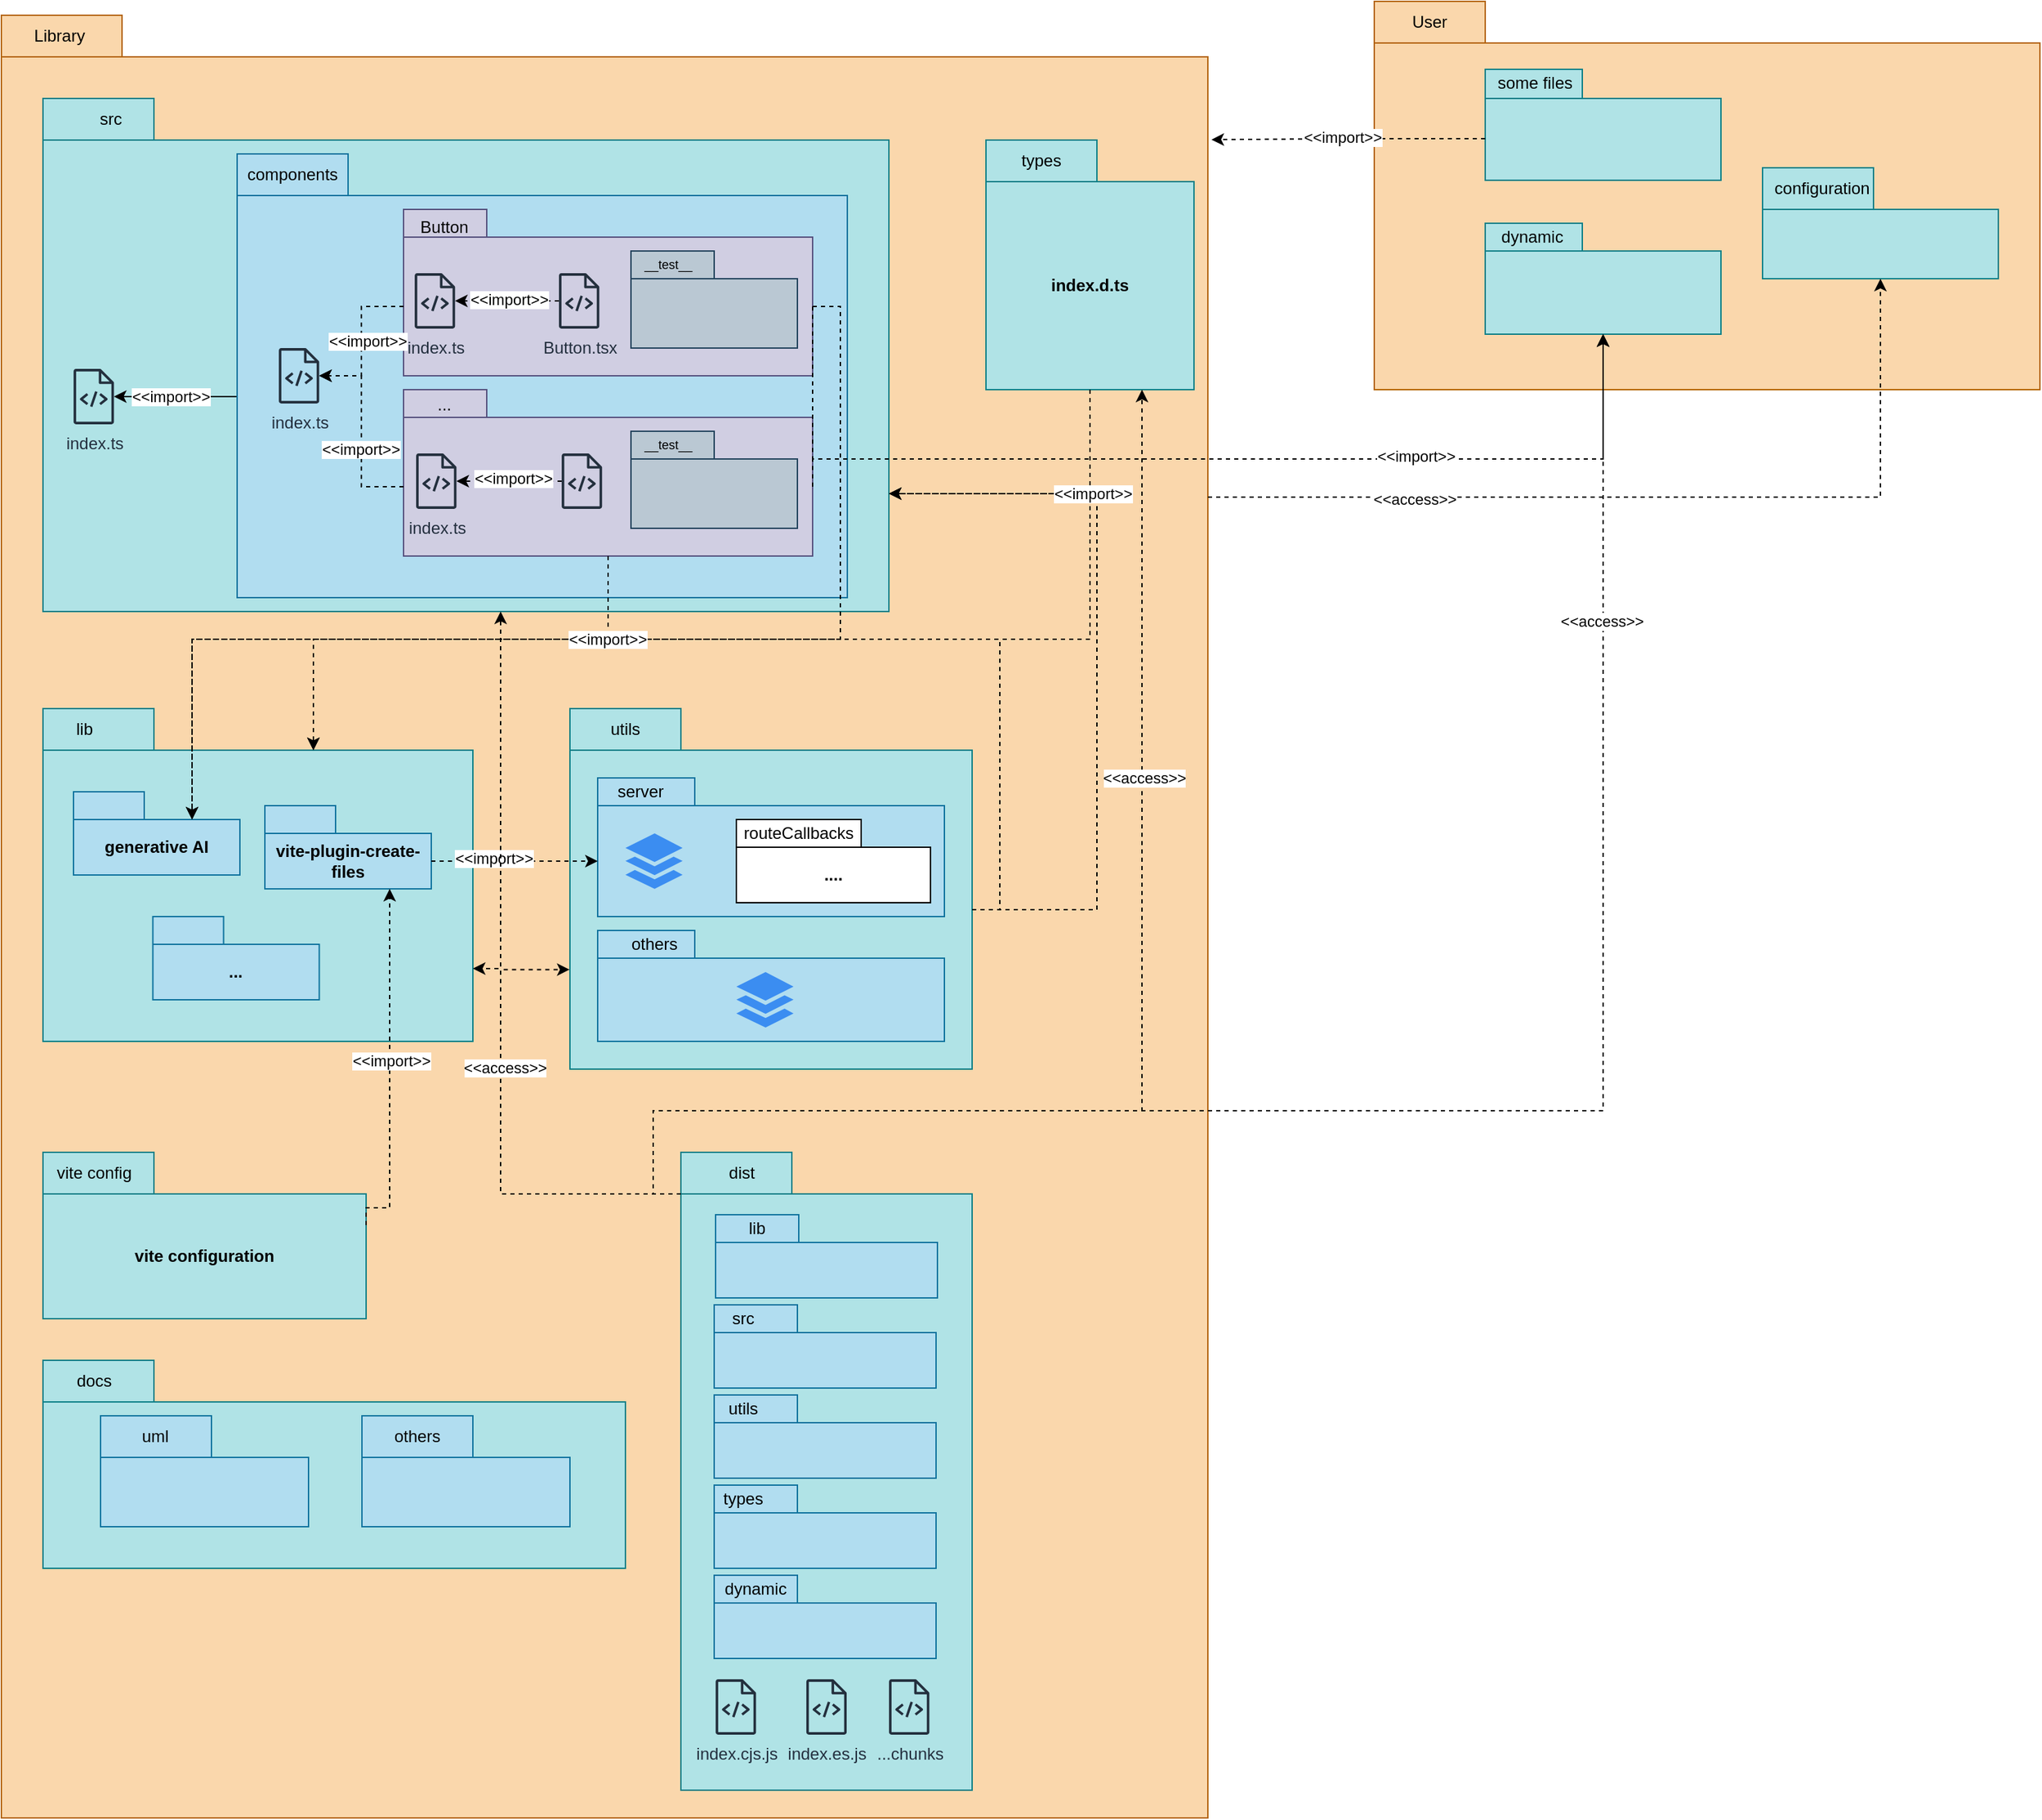 <mxfile version="24.7.14">
  <diagram name="Page-1" id="RovQbOXM-3uTcX77ALUE">
    <mxGraphModel dx="765" dy="416" grid="1" gridSize="10" guides="1" tooltips="1" connect="1" arrows="1" fold="1" page="1" pageScale="1" pageWidth="1169" pageHeight="827" math="0" shadow="0">
      <root>
        <mxCell id="0" />
        <mxCell id="1" parent="0" />
        <mxCell id="3HRxXxdEko_PYu17ax30-112" value="" style="shape=folder;fontStyle=1;tabWidth=80;tabHeight=30;tabPosition=left;html=1;boundedLbl=1;whiteSpace=wrap;fillColor=#fad7ac;strokeColor=#b46504;" vertex="1" parent="1">
          <mxGeometry x="80" y="70" width="870" height="1300" as="geometry" />
        </mxCell>
        <mxCell id="3HRxXxdEko_PYu17ax30-113" value="" style="shape=folder;fontStyle=1;tabWidth=80;tabHeight=30;tabPosition=left;html=1;boundedLbl=1;whiteSpace=wrap;fillColor=#b0e3e6;strokeColor=#0e8088;" vertex="1" parent="1">
          <mxGeometry x="110" y="130" width="610" height="370" as="geometry" />
        </mxCell>
        <mxCell id="3HRxXxdEko_PYu17ax30-121" value="index.ts&lt;div&gt;&lt;br&gt;&lt;/div&gt;" style="sketch=0;outlineConnect=0;fontColor=#232F3E;gradientColor=none;fillColor=#232F3D;strokeColor=none;dashed=1;verticalLabelPosition=bottom;verticalAlign=top;align=center;html=1;fontSize=12;fontStyle=0;aspect=fixed;pointerEvents=1;shape=mxgraph.aws4.source_code;" vertex="1" parent="1">
          <mxGeometry x="132" y="325" width="29.23" height="40" as="geometry" />
        </mxCell>
        <mxCell id="3HRxXxdEko_PYu17ax30-147" style="edgeStyle=orthogonalEdgeStyle;rounded=0;orthogonalLoop=1;jettySize=auto;html=1;exitX=0;exitY=0;exitDx=0;exitDy=175;exitPerimeter=0;" edge="1" parent="1" source="3HRxXxdEko_PYu17ax30-122" target="3HRxXxdEko_PYu17ax30-121">
          <mxGeometry relative="1" as="geometry" />
        </mxCell>
        <mxCell id="3HRxXxdEko_PYu17ax30-148" value="&amp;lt;&amp;lt;import&amp;gt;&amp;gt;" style="edgeLabel;html=1;align=center;verticalAlign=middle;resizable=0;points=[];" vertex="1" connectable="0" parent="3HRxXxdEko_PYu17ax30-147">
          <mxGeometry x="0.081" relative="1" as="geometry">
            <mxPoint as="offset" />
          </mxGeometry>
        </mxCell>
        <mxCell id="3HRxXxdEko_PYu17ax30-122" value="" style="shape=folder;fontStyle=1;tabWidth=80;tabHeight=30;tabPosition=left;html=1;boundedLbl=1;whiteSpace=wrap;fillColor=#b1ddf0;strokeColor=#10739e;" vertex="1" parent="1">
          <mxGeometry x="250" y="170" width="440" height="320" as="geometry" />
        </mxCell>
        <mxCell id="3HRxXxdEko_PYu17ax30-130" value="index.ts" style="sketch=0;outlineConnect=0;fontColor=#232F3E;gradientColor=none;fillColor=#232F3D;strokeColor=none;dashed=0;verticalLabelPosition=bottom;verticalAlign=top;align=center;html=1;fontSize=12;fontStyle=0;aspect=fixed;pointerEvents=1;shape=mxgraph.aws4.source_code;" vertex="1" parent="1">
          <mxGeometry x="280" y="310" width="29.23" height="40" as="geometry" />
        </mxCell>
        <mxCell id="3HRxXxdEko_PYu17ax30-131" value="" style="group" vertex="1" connectable="0" parent="1">
          <mxGeometry x="370" y="210" width="295" height="120" as="geometry" />
        </mxCell>
        <mxCell id="3HRxXxdEko_PYu17ax30-123" value="" style="shape=folder;fontStyle=1;tabWidth=60;tabHeight=20;tabPosition=left;html=1;boundedLbl=1;whiteSpace=wrap;fillColor=#d0cee2;strokeColor=#56517e;" vertex="1" parent="3HRxXxdEko_PYu17ax30-131">
          <mxGeometry width="295" height="120" as="geometry" />
        </mxCell>
        <mxCell id="3HRxXxdEko_PYu17ax30-124" value="" style="shape=folder;fontStyle=1;tabWidth=60;tabHeight=20;tabPosition=left;html=1;boundedLbl=1;whiteSpace=wrap;fillColor=#bac8d3;strokeColor=#23445d;" vertex="1" parent="3HRxXxdEko_PYu17ax30-131">
          <mxGeometry x="164" y="30" width="120" height="70" as="geometry" />
        </mxCell>
        <mxCell id="3HRxXxdEko_PYu17ax30-126" value="&lt;font style=&quot;font-size: 9px;&quot;&gt;__test__&lt;/font&gt;" style="text;html=1;align=center;verticalAlign=middle;whiteSpace=wrap;rounded=0;" vertex="1" parent="3HRxXxdEko_PYu17ax30-131">
          <mxGeometry x="161" y="31" width="60" height="15" as="geometry" />
        </mxCell>
        <mxCell id="3HRxXxdEko_PYu17ax30-150" value="" style="edgeStyle=orthogonalEdgeStyle;rounded=0;orthogonalLoop=1;jettySize=auto;html=1;dashed=1;" edge="1" parent="3HRxXxdEko_PYu17ax30-131" source="3HRxXxdEko_PYu17ax30-128" target="3HRxXxdEko_PYu17ax30-129">
          <mxGeometry relative="1" as="geometry" />
        </mxCell>
        <mxCell id="3HRxXxdEko_PYu17ax30-156" value="&amp;lt;&amp;lt;import&amp;gt;&amp;gt;" style="edgeLabel;html=1;align=center;verticalAlign=middle;resizable=0;points=[];" vertex="1" connectable="0" parent="3HRxXxdEko_PYu17ax30-150">
          <mxGeometry x="-0.037" y="-1" relative="1" as="geometry">
            <mxPoint as="offset" />
          </mxGeometry>
        </mxCell>
        <mxCell id="3HRxXxdEko_PYu17ax30-128" value="Button.tsx" style="sketch=0;outlineConnect=0;fontColor=#232F3E;gradientColor=none;fillColor=#232F3D;strokeColor=none;dashed=0;verticalLabelPosition=bottom;verticalAlign=top;align=center;html=1;fontSize=12;fontStyle=0;aspect=fixed;pointerEvents=1;shape=mxgraph.aws4.source_code;" vertex="1" parent="3HRxXxdEko_PYu17ax30-131">
          <mxGeometry x="112" y="46" width="29.23" height="40" as="geometry" />
        </mxCell>
        <mxCell id="3HRxXxdEko_PYu17ax30-129" value="index.ts" style="sketch=0;outlineConnect=0;fontColor=#232F3E;gradientColor=none;fillColor=#232F3D;strokeColor=none;dashed=0;verticalLabelPosition=bottom;verticalAlign=top;align=center;html=1;fontSize=12;fontStyle=0;aspect=fixed;pointerEvents=1;shape=mxgraph.aws4.source_code;" vertex="1" parent="3HRxXxdEko_PYu17ax30-131">
          <mxGeometry x="8" y="46" width="29.23" height="40" as="geometry" />
        </mxCell>
        <mxCell id="3HRxXxdEko_PYu17ax30-139" value="Button" style="text;html=1;align=center;verticalAlign=middle;whiteSpace=wrap;rounded=0;" vertex="1" parent="3HRxXxdEko_PYu17ax30-131">
          <mxGeometry width="59.23" height="26" as="geometry" />
        </mxCell>
        <mxCell id="3HRxXxdEko_PYu17ax30-132" value="" style="group" vertex="1" connectable="0" parent="1">
          <mxGeometry x="370" y="340" width="295" height="120" as="geometry" />
        </mxCell>
        <mxCell id="3HRxXxdEko_PYu17ax30-133" value="" style="shape=folder;fontStyle=1;tabWidth=60;tabHeight=20;tabPosition=left;html=1;boundedLbl=1;whiteSpace=wrap;fillColor=#d0cee2;strokeColor=#56517e;" vertex="1" parent="3HRxXxdEko_PYu17ax30-132">
          <mxGeometry width="295" height="120" as="geometry" />
        </mxCell>
        <mxCell id="3HRxXxdEko_PYu17ax30-134" value="" style="shape=folder;fontStyle=1;tabWidth=60;tabHeight=20;tabPosition=left;html=1;boundedLbl=1;whiteSpace=wrap;fillColor=#bac8d3;strokeColor=#23445d;" vertex="1" parent="3HRxXxdEko_PYu17ax30-132">
          <mxGeometry x="164" y="30" width="120" height="70" as="geometry" />
        </mxCell>
        <mxCell id="3HRxXxdEko_PYu17ax30-135" value="&lt;font style=&quot;font-size: 9px;&quot;&gt;__test__&lt;/font&gt;" style="text;html=1;align=center;verticalAlign=middle;whiteSpace=wrap;rounded=0;" vertex="1" parent="3HRxXxdEko_PYu17ax30-132">
          <mxGeometry x="161" y="31" width="60" height="15" as="geometry" />
        </mxCell>
        <mxCell id="3HRxXxdEko_PYu17ax30-149" value="" style="edgeStyle=orthogonalEdgeStyle;rounded=0;orthogonalLoop=1;jettySize=auto;html=1;dashed=1;" edge="1" parent="3HRxXxdEko_PYu17ax30-132" source="3HRxXxdEko_PYu17ax30-136" target="3HRxXxdEko_PYu17ax30-137">
          <mxGeometry relative="1" as="geometry" />
        </mxCell>
        <mxCell id="3HRxXxdEko_PYu17ax30-155" value="&amp;lt;&amp;lt;import&amp;gt;&amp;gt;" style="edgeLabel;html=1;align=center;verticalAlign=middle;resizable=0;points=[];" vertex="1" connectable="0" parent="3HRxXxdEko_PYu17ax30-149">
          <mxGeometry x="-0.076" y="-2" relative="1" as="geometry">
            <mxPoint as="offset" />
          </mxGeometry>
        </mxCell>
        <mxCell id="3HRxXxdEko_PYu17ax30-136" value="" style="sketch=0;outlineConnect=0;fontColor=#232F3E;gradientColor=none;fillColor=#232F3D;strokeColor=none;dashed=0;verticalLabelPosition=bottom;verticalAlign=top;align=center;html=1;fontSize=12;fontStyle=0;aspect=fixed;pointerEvents=1;shape=mxgraph.aws4.source_code;" vertex="1" parent="3HRxXxdEko_PYu17ax30-132">
          <mxGeometry x="114" y="46" width="29.23" height="40" as="geometry" />
        </mxCell>
        <mxCell id="3HRxXxdEko_PYu17ax30-137" value="index.ts" style="sketch=0;outlineConnect=0;fontColor=#232F3E;gradientColor=none;fillColor=#232F3D;strokeColor=none;dashed=1;verticalLabelPosition=bottom;verticalAlign=top;align=center;html=1;fontSize=12;fontStyle=0;aspect=fixed;pointerEvents=1;shape=mxgraph.aws4.source_code;" vertex="1" parent="3HRxXxdEko_PYu17ax30-132">
          <mxGeometry x="9" y="46" width="29.23" height="40" as="geometry" />
        </mxCell>
        <mxCell id="3HRxXxdEko_PYu17ax30-140" value="..." style="text;html=1;align=center;verticalAlign=middle;whiteSpace=wrap;rounded=0;" vertex="1" parent="3HRxXxdEko_PYu17ax30-132">
          <mxGeometry y="-2" width="59.23" height="26" as="geometry" />
        </mxCell>
        <mxCell id="3HRxXxdEko_PYu17ax30-141" value="components" style="text;html=1;align=center;verticalAlign=middle;whiteSpace=wrap;rounded=0;" vertex="1" parent="1">
          <mxGeometry x="260" y="170" width="60" height="30" as="geometry" />
        </mxCell>
        <mxCell id="3HRxXxdEko_PYu17ax30-142" value="src" style="text;html=1;align=center;verticalAlign=middle;whiteSpace=wrap;rounded=0;" vertex="1" parent="1">
          <mxGeometry x="129.23" y="130" width="60" height="30" as="geometry" />
        </mxCell>
        <mxCell id="3HRxXxdEko_PYu17ax30-143" style="edgeStyle=orthogonalEdgeStyle;rounded=0;orthogonalLoop=1;jettySize=auto;html=1;exitX=0;exitY=0;exitDx=0;exitDy=70;exitPerimeter=0;dashed=1;" edge="1" parent="1" source="3HRxXxdEko_PYu17ax30-123" target="3HRxXxdEko_PYu17ax30-130">
          <mxGeometry relative="1" as="geometry" />
        </mxCell>
        <mxCell id="3HRxXxdEko_PYu17ax30-145" value="&amp;lt;&amp;lt;import&amp;gt;&amp;gt;" style="edgeLabel;html=1;align=center;verticalAlign=middle;resizable=0;points=[];" vertex="1" connectable="0" parent="3HRxXxdEko_PYu17ax30-143">
          <mxGeometry x="-0.0" y="4" relative="1" as="geometry">
            <mxPoint as="offset" />
          </mxGeometry>
        </mxCell>
        <mxCell id="3HRxXxdEko_PYu17ax30-144" style="edgeStyle=orthogonalEdgeStyle;rounded=0;orthogonalLoop=1;jettySize=auto;html=1;exitX=0;exitY=0;exitDx=0;exitDy=70;exitPerimeter=0;dashed=1;" edge="1" parent="1" source="3HRxXxdEko_PYu17ax30-133" target="3HRxXxdEko_PYu17ax30-130">
          <mxGeometry relative="1" as="geometry" />
        </mxCell>
        <mxCell id="3HRxXxdEko_PYu17ax30-146" value="&amp;lt;&amp;lt;import&amp;gt;&amp;gt;" style="edgeLabel;html=1;align=center;verticalAlign=middle;resizable=0;points=[];" vertex="1" connectable="0" parent="3HRxXxdEko_PYu17ax30-144">
          <mxGeometry x="-0.185" y="1" relative="1" as="geometry">
            <mxPoint as="offset" />
          </mxGeometry>
        </mxCell>
        <mxCell id="3HRxXxdEko_PYu17ax30-157" value="" style="shape=folder;fontStyle=1;tabWidth=80;tabHeight=30;tabPosition=left;html=1;boundedLbl=1;whiteSpace=wrap;fillColor=#b0e3e6;strokeColor=#0e8088;" vertex="1" parent="1">
          <mxGeometry x="110" y="570" width="310" height="240" as="geometry" />
        </mxCell>
        <mxCell id="3HRxXxdEko_PYu17ax30-158" value="generative AI" style="shape=folder;fontStyle=1;tabWidth=51;tabHeight=20;tabPosition=left;html=1;boundedLbl=1;whiteSpace=wrap;fillColor=#b1ddf0;strokeColor=#10739e;" vertex="1" parent="1">
          <mxGeometry x="132" y="630" width="120" height="60" as="geometry" />
        </mxCell>
        <mxCell id="3HRxXxdEko_PYu17ax30-159" value="vite-plugin-create-files" style="shape=folder;fontStyle=1;tabWidth=51;tabHeight=20;tabPosition=left;html=1;boundedLbl=1;whiteSpace=wrap;fillColor=#b1ddf0;strokeColor=#10739e;" vertex="1" parent="1">
          <mxGeometry x="270" y="640" width="120" height="60" as="geometry" />
        </mxCell>
        <mxCell id="3HRxXxdEko_PYu17ax30-163" style="edgeStyle=orthogonalEdgeStyle;rounded=0;orthogonalLoop=1;jettySize=auto;html=1;exitX=0.5;exitY=1;exitDx=0;exitDy=0;exitPerimeter=0;entryX=0;entryY=0;entryDx=85.5;entryDy=20;entryPerimeter=0;dashed=1;" edge="1" parent="1" source="3HRxXxdEko_PYu17ax30-133" target="3HRxXxdEko_PYu17ax30-158">
          <mxGeometry relative="1" as="geometry">
            <Array as="points">
              <mxPoint x="517" y="520" />
              <mxPoint x="217" y="520" />
            </Array>
          </mxGeometry>
        </mxCell>
        <mxCell id="3HRxXxdEko_PYu17ax30-165" style="edgeStyle=orthogonalEdgeStyle;rounded=0;orthogonalLoop=1;jettySize=auto;html=1;exitX=0;exitY=0;exitDx=295;exitDy=70;exitPerimeter=0;entryX=0;entryY=0;entryDx=85.5;entryDy=20;entryPerimeter=0;dashed=1;" edge="1" parent="1" source="3HRxXxdEko_PYu17ax30-123" target="3HRxXxdEko_PYu17ax30-158">
          <mxGeometry relative="1" as="geometry">
            <Array as="points">
              <mxPoint x="685" y="280" />
              <mxPoint x="685" y="520" />
              <mxPoint x="217" y="520" />
            </Array>
          </mxGeometry>
        </mxCell>
        <mxCell id="3HRxXxdEko_PYu17ax30-167" value="..." style="shape=folder;fontStyle=1;tabWidth=51;tabHeight=20;tabPosition=left;html=1;boundedLbl=1;whiteSpace=wrap;fillColor=#b1ddf0;strokeColor=#10739e;" vertex="1" parent="1">
          <mxGeometry x="189.23" y="720" width="120" height="60" as="geometry" />
        </mxCell>
        <mxCell id="3HRxXxdEko_PYu17ax30-168" value="index.d.ts" style="shape=folder;fontStyle=1;tabWidth=80;tabHeight=30;tabPosition=left;html=1;boundedLbl=1;whiteSpace=wrap;fillColor=#b0e3e6;strokeColor=#0e8088;" vertex="1" parent="1">
          <mxGeometry x="790" y="160" width="150" height="180" as="geometry" />
        </mxCell>
        <mxCell id="3HRxXxdEko_PYu17ax30-169" style="edgeStyle=orthogonalEdgeStyle;rounded=0;orthogonalLoop=1;jettySize=auto;html=1;exitX=0.5;exitY=1;exitDx=0;exitDy=0;exitPerimeter=0;entryX=0;entryY=0;entryDx=610;entryDy=285;entryPerimeter=0;dashed=1;" edge="1" parent="1" source="3HRxXxdEko_PYu17ax30-168" target="3HRxXxdEko_PYu17ax30-113">
          <mxGeometry relative="1" as="geometry" />
        </mxCell>
        <mxCell id="3HRxXxdEko_PYu17ax30-170" style="edgeStyle=orthogonalEdgeStyle;rounded=0;orthogonalLoop=1;jettySize=auto;html=1;exitX=0.5;exitY=1;exitDx=0;exitDy=0;exitPerimeter=0;entryX=0;entryY=0;entryDx=195;entryDy=30;entryPerimeter=0;dashed=1;" edge="1" parent="1" source="3HRxXxdEko_PYu17ax30-168" target="3HRxXxdEko_PYu17ax30-157">
          <mxGeometry relative="1" as="geometry">
            <Array as="points">
              <mxPoint x="865" y="520" />
              <mxPoint x="305" y="520" />
            </Array>
          </mxGeometry>
        </mxCell>
        <mxCell id="3HRxXxdEko_PYu17ax30-172" value="" style="shape=folder;fontStyle=1;tabWidth=80;tabHeight=30;tabPosition=left;html=1;boundedLbl=1;whiteSpace=wrap;fillColor=#b0e3e6;strokeColor=#0e8088;" vertex="1" parent="1">
          <mxGeometry x="490" y="570" width="290" height="260" as="geometry" />
        </mxCell>
        <mxCell id="3HRxXxdEko_PYu17ax30-183" value="" style="group" vertex="1" connectable="0" parent="1">
          <mxGeometry x="510" y="620" width="250" height="100" as="geometry" />
        </mxCell>
        <mxCell id="3HRxXxdEko_PYu17ax30-173" value="" style="shape=folder;fontStyle=1;tabWidth=70;tabHeight=20;tabPosition=left;html=1;boundedLbl=1;whiteSpace=wrap;fillColor=#b1ddf0;strokeColor=#10739e;" vertex="1" parent="3HRxXxdEko_PYu17ax30-183">
          <mxGeometry width="250" height="100" as="geometry" />
        </mxCell>
        <mxCell id="3HRxXxdEko_PYu17ax30-177" value="" style="sketch=0;html=1;aspect=fixed;strokeColor=none;shadow=0;fillColor=#3B8DF1;verticalAlign=top;labelPosition=center;verticalLabelPosition=bottom;shape=mxgraph.gcp2.files" vertex="1" parent="3HRxXxdEko_PYu17ax30-183">
          <mxGeometry x="20" y="40" width="41.24" height="40" as="geometry" />
        </mxCell>
        <mxCell id="3HRxXxdEko_PYu17ax30-180" value="server" style="text;html=1;align=center;verticalAlign=middle;whiteSpace=wrap;rounded=0;" vertex="1" parent="3HRxXxdEko_PYu17ax30-183">
          <mxGeometry x="1.24" width="60" height="20" as="geometry" />
        </mxCell>
        <mxCell id="3HRxXxdEko_PYu17ax30-181" value="" style="group" vertex="1" connectable="0" parent="3HRxXxdEko_PYu17ax30-183">
          <mxGeometry x="100" y="30" width="140" height="60" as="geometry" />
        </mxCell>
        <mxCell id="3HRxXxdEko_PYu17ax30-174" value="...." style="shape=folder;fontStyle=1;tabWidth=90;tabHeight=20;tabPosition=left;html=1;boundedLbl=1;whiteSpace=wrap;" vertex="1" parent="3HRxXxdEko_PYu17ax30-181">
          <mxGeometry width="140" height="60" as="geometry" />
        </mxCell>
        <mxCell id="3HRxXxdEko_PYu17ax30-176" value="routeCallbacks" style="text;html=1;align=center;verticalAlign=middle;whiteSpace=wrap;rounded=0;" vertex="1" parent="3HRxXxdEko_PYu17ax30-181">
          <mxGeometry x="15" width="60" height="20" as="geometry" />
        </mxCell>
        <mxCell id="3HRxXxdEko_PYu17ax30-185" value="" style="group" vertex="1" connectable="0" parent="1">
          <mxGeometry x="510" y="730" width="250" height="80" as="geometry" />
        </mxCell>
        <mxCell id="3HRxXxdEko_PYu17ax30-175" value="" style="shape=folder;fontStyle=1;tabWidth=70;tabHeight=20;tabPosition=left;html=1;boundedLbl=1;whiteSpace=wrap;fillColor=#b1ddf0;strokeColor=#10739e;" vertex="1" parent="3HRxXxdEko_PYu17ax30-185">
          <mxGeometry width="250" height="80" as="geometry" />
        </mxCell>
        <mxCell id="3HRxXxdEko_PYu17ax30-178" value="" style="sketch=0;html=1;aspect=fixed;strokeColor=none;shadow=0;fillColor=#3B8DF1;verticalAlign=top;labelPosition=center;verticalLabelPosition=bottom;shape=mxgraph.gcp2.files" vertex="1" parent="3HRxXxdEko_PYu17ax30-185">
          <mxGeometry x="100" y="30" width="41.24" height="40" as="geometry" />
        </mxCell>
        <mxCell id="3HRxXxdEko_PYu17ax30-179" value="others" style="text;html=1;align=center;verticalAlign=middle;whiteSpace=wrap;rounded=0;" vertex="1" parent="3HRxXxdEko_PYu17ax30-185">
          <mxGeometry x="10.62" width="60" height="20" as="geometry" />
        </mxCell>
        <mxCell id="3HRxXxdEko_PYu17ax30-187" style="edgeStyle=orthogonalEdgeStyle;rounded=0;orthogonalLoop=1;jettySize=auto;html=1;exitX=0;exitY=0;exitDx=120;exitDy=40;exitPerimeter=0;entryX=0;entryY=0;entryDx=0;entryDy=60;entryPerimeter=0;dashed=1;" edge="1" parent="1" source="3HRxXxdEko_PYu17ax30-159" target="3HRxXxdEko_PYu17ax30-173">
          <mxGeometry relative="1" as="geometry" />
        </mxCell>
        <mxCell id="3HRxXxdEko_PYu17ax30-188" value="&amp;lt;&amp;lt;import&amp;gt;&amp;gt;" style="edgeLabel;html=1;align=center;verticalAlign=middle;resizable=0;points=[];" vertex="1" connectable="0" parent="3HRxXxdEko_PYu17ax30-187">
          <mxGeometry x="-0.26" y="2" relative="1" as="geometry">
            <mxPoint as="offset" />
          </mxGeometry>
        </mxCell>
        <mxCell id="3HRxXxdEko_PYu17ax30-189" style="edgeStyle=orthogonalEdgeStyle;rounded=0;orthogonalLoop=1;jettySize=auto;html=1;exitX=0;exitY=0;exitDx=290;exitDy=145;exitPerimeter=0;entryX=0;entryY=0;entryDx=195;entryDy=30;entryPerimeter=0;dashed=1;" edge="1" parent="1" source="3HRxXxdEko_PYu17ax30-172" target="3HRxXxdEko_PYu17ax30-157">
          <mxGeometry relative="1" as="geometry">
            <Array as="points">
              <mxPoint x="800" y="715" />
              <mxPoint x="800" y="520" />
              <mxPoint x="305" y="520" />
            </Array>
          </mxGeometry>
        </mxCell>
        <mxCell id="3HRxXxdEko_PYu17ax30-267" value="&amp;lt;&amp;lt;import&amp;gt;&amp;gt;" style="edgeLabel;html=1;align=center;verticalAlign=middle;resizable=0;points=[];" vertex="1" connectable="0" parent="3HRxXxdEko_PYu17ax30-189">
          <mxGeometry x="0.261" relative="1" as="geometry">
            <mxPoint as="offset" />
          </mxGeometry>
        </mxCell>
        <mxCell id="3HRxXxdEko_PYu17ax30-191" style="edgeStyle=orthogonalEdgeStyle;rounded=0;orthogonalLoop=1;jettySize=auto;html=1;exitX=0;exitY=0;exitDx=290;exitDy=145;exitPerimeter=0;entryX=0;entryY=0;entryDx=610;entryDy=285;entryPerimeter=0;dashed=1;" edge="1" parent="1" source="3HRxXxdEko_PYu17ax30-172" target="3HRxXxdEko_PYu17ax30-113">
          <mxGeometry relative="1" as="geometry">
            <Array as="points">
              <mxPoint x="870" y="715" />
              <mxPoint x="870" y="415" />
            </Array>
          </mxGeometry>
        </mxCell>
        <mxCell id="3HRxXxdEko_PYu17ax30-269" value="&amp;lt;&amp;lt;import&amp;gt;&amp;gt;" style="edgeLabel;html=1;align=center;verticalAlign=middle;resizable=0;points=[];" vertex="1" connectable="0" parent="3HRxXxdEko_PYu17ax30-191">
          <mxGeometry x="0.457" relative="1" as="geometry">
            <mxPoint as="offset" />
          </mxGeometry>
        </mxCell>
        <mxCell id="3HRxXxdEko_PYu17ax30-193" value="vite configuration" style="shape=folder;fontStyle=1;tabWidth=80;tabHeight=30;tabPosition=left;html=1;boundedLbl=1;whiteSpace=wrap;fillColor=#b0e3e6;strokeColor=#0e8088;" vertex="1" parent="1">
          <mxGeometry x="110" y="890" width="233" height="120" as="geometry" />
        </mxCell>
        <mxCell id="3HRxXxdEko_PYu17ax30-194" style="edgeStyle=orthogonalEdgeStyle;rounded=0;orthogonalLoop=1;jettySize=auto;html=1;exitX=0;exitY=0;exitDx=233;exitDy=52.5;exitPerimeter=0;entryX=0.75;entryY=1;entryDx=0;entryDy=0;entryPerimeter=0;dashed=1;" edge="1" parent="1" source="3HRxXxdEko_PYu17ax30-193" target="3HRxXxdEko_PYu17ax30-159">
          <mxGeometry relative="1" as="geometry">
            <Array as="points">
              <mxPoint x="343" y="930" />
              <mxPoint x="360" y="930" />
            </Array>
          </mxGeometry>
        </mxCell>
        <mxCell id="3HRxXxdEko_PYu17ax30-195" value="&amp;lt;&amp;lt;import&amp;gt;&amp;gt;" style="edgeLabel;html=1;align=center;verticalAlign=middle;resizable=0;points=[];" vertex="1" connectable="0" parent="3HRxXxdEko_PYu17ax30-194">
          <mxGeometry x="0.041" y="-1" relative="1" as="geometry">
            <mxPoint y="-1" as="offset" />
          </mxGeometry>
        </mxCell>
        <mxCell id="3HRxXxdEko_PYu17ax30-196" value="" style="shape=folder;fontStyle=1;tabWidth=80;tabHeight=30;tabPosition=left;html=1;boundedLbl=1;whiteSpace=wrap;fillColor=#b0e3e6;strokeColor=#0e8088;" vertex="1" parent="1">
          <mxGeometry x="110" y="1040" width="420" height="150" as="geometry" />
        </mxCell>
        <mxCell id="3HRxXxdEko_PYu17ax30-197" value="" style="shape=folder;fontStyle=1;tabWidth=80;tabHeight=30;tabPosition=left;html=1;boundedLbl=1;whiteSpace=wrap;fillColor=#b1ddf0;strokeColor=#10739e;" vertex="1" parent="1">
          <mxGeometry x="151.5" y="1080" width="150" height="80" as="geometry" />
        </mxCell>
        <mxCell id="3HRxXxdEko_PYu17ax30-198" value="" style="shape=folder;fontStyle=1;tabWidth=80;tabHeight=30;tabPosition=left;html=1;boundedLbl=1;whiteSpace=wrap;fillColor=#b1ddf0;strokeColor=#10739e;" vertex="1" parent="1">
          <mxGeometry x="340" y="1080" width="150" height="80" as="geometry" />
        </mxCell>
        <mxCell id="3HRxXxdEko_PYu17ax30-199" value="docs" style="text;html=1;align=center;verticalAlign=middle;whiteSpace=wrap;rounded=0;" vertex="1" parent="1">
          <mxGeometry x="116.61" y="1040" width="60" height="30" as="geometry" />
        </mxCell>
        <mxCell id="3HRxXxdEko_PYu17ax30-200" value="uml" style="text;html=1;align=center;verticalAlign=middle;whiteSpace=wrap;rounded=0;" vertex="1" parent="1">
          <mxGeometry x="161.23" y="1080" width="60" height="30" as="geometry" />
        </mxCell>
        <mxCell id="3HRxXxdEko_PYu17ax30-201" value="others" style="text;html=1;align=center;verticalAlign=middle;whiteSpace=wrap;rounded=0;" vertex="1" parent="1">
          <mxGeometry x="350" y="1080" width="60" height="30" as="geometry" />
        </mxCell>
        <mxCell id="3HRxXxdEko_PYu17ax30-202" value="" style="shape=folder;fontStyle=1;tabWidth=80;tabHeight=30;tabPosition=left;html=1;boundedLbl=1;whiteSpace=wrap;fillColor=#b0e3e6;strokeColor=#0e8088;" vertex="1" parent="1">
          <mxGeometry x="570" y="890" width="210" height="460" as="geometry" />
        </mxCell>
        <mxCell id="3HRxXxdEko_PYu17ax30-205" value="" style="group" vertex="1" connectable="0" parent="1">
          <mxGeometry x="595" y="930" width="160" height="65" as="geometry" />
        </mxCell>
        <mxCell id="3HRxXxdEko_PYu17ax30-207" value="" style="group" vertex="1" connectable="0" parent="3HRxXxdEko_PYu17ax30-205">
          <mxGeometry width="160" height="65" as="geometry" />
        </mxCell>
        <mxCell id="3HRxXxdEko_PYu17ax30-209" value="" style="group" vertex="1" connectable="0" parent="3HRxXxdEko_PYu17ax30-207">
          <mxGeometry width="160" height="65" as="geometry" />
        </mxCell>
        <mxCell id="3HRxXxdEko_PYu17ax30-203" value="" style="shape=folder;fontStyle=1;tabWidth=60;tabHeight=20;tabPosition=left;html=1;boundedLbl=1;whiteSpace=wrap;fillColor=#b1ddf0;strokeColor=#10739e;" vertex="1" parent="3HRxXxdEko_PYu17ax30-209">
          <mxGeometry y="5" width="160" height="60" as="geometry" />
        </mxCell>
        <mxCell id="3HRxXxdEko_PYu17ax30-204" value="lib" style="text;html=1;align=center;verticalAlign=middle;whiteSpace=wrap;rounded=0;" vertex="1" parent="3HRxXxdEko_PYu17ax30-209">
          <mxGeometry width="60" height="30" as="geometry" />
        </mxCell>
        <mxCell id="3HRxXxdEko_PYu17ax30-210" value="" style="group" vertex="1" connectable="0" parent="1">
          <mxGeometry x="585" y="995" width="160" height="65" as="geometry" />
        </mxCell>
        <mxCell id="3HRxXxdEko_PYu17ax30-211" value="" style="group" vertex="1" connectable="0" parent="3HRxXxdEko_PYu17ax30-210">
          <mxGeometry width="160" height="65" as="geometry" />
        </mxCell>
        <mxCell id="3HRxXxdEko_PYu17ax30-212" value="" style="group" vertex="1" connectable="0" parent="3HRxXxdEko_PYu17ax30-211">
          <mxGeometry width="160" height="65" as="geometry" />
        </mxCell>
        <mxCell id="3HRxXxdEko_PYu17ax30-213" value="" style="shape=folder;fontStyle=1;tabWidth=60;tabHeight=20;tabPosition=left;html=1;boundedLbl=1;whiteSpace=wrap;fillColor=#b1ddf0;strokeColor=#10739e;" vertex="1" parent="3HRxXxdEko_PYu17ax30-212">
          <mxGeometry x="9" y="5" width="160" height="60" as="geometry" />
        </mxCell>
        <mxCell id="3HRxXxdEko_PYu17ax30-214" value="src" style="text;html=1;align=center;verticalAlign=middle;whiteSpace=wrap;rounded=0;" vertex="1" parent="3HRxXxdEko_PYu17ax30-212">
          <mxGeometry width="60" height="30" as="geometry" />
        </mxCell>
        <mxCell id="3HRxXxdEko_PYu17ax30-215" value="" style="group" vertex="1" connectable="0" parent="1">
          <mxGeometry x="585" y="1060" width="160" height="65" as="geometry" />
        </mxCell>
        <mxCell id="3HRxXxdEko_PYu17ax30-216" value="" style="group" vertex="1" connectable="0" parent="3HRxXxdEko_PYu17ax30-215">
          <mxGeometry width="160" height="65" as="geometry" />
        </mxCell>
        <mxCell id="3HRxXxdEko_PYu17ax30-217" value="" style="group" vertex="1" connectable="0" parent="3HRxXxdEko_PYu17ax30-216">
          <mxGeometry width="160" height="65" as="geometry" />
        </mxCell>
        <mxCell id="3HRxXxdEko_PYu17ax30-218" value="" style="shape=folder;fontStyle=1;tabWidth=60;tabHeight=20;tabPosition=left;html=1;boundedLbl=1;whiteSpace=wrap;fillColor=#b1ddf0;strokeColor=#10739e;" vertex="1" parent="3HRxXxdEko_PYu17ax30-217">
          <mxGeometry x="9" y="5" width="160" height="60" as="geometry" />
        </mxCell>
        <mxCell id="3HRxXxdEko_PYu17ax30-219" value="utils" style="text;html=1;align=center;verticalAlign=middle;whiteSpace=wrap;rounded=0;" vertex="1" parent="3HRxXxdEko_PYu17ax30-217">
          <mxGeometry width="60" height="30" as="geometry" />
        </mxCell>
        <mxCell id="3HRxXxdEko_PYu17ax30-221" value="" style="group" vertex="1" connectable="0" parent="1">
          <mxGeometry x="585" y="1125" width="160" height="65" as="geometry" />
        </mxCell>
        <mxCell id="3HRxXxdEko_PYu17ax30-222" value="" style="group" vertex="1" connectable="0" parent="3HRxXxdEko_PYu17ax30-221">
          <mxGeometry width="160" height="65" as="geometry" />
        </mxCell>
        <mxCell id="3HRxXxdEko_PYu17ax30-223" value="" style="group" vertex="1" connectable="0" parent="3HRxXxdEko_PYu17ax30-222">
          <mxGeometry width="160" height="65" as="geometry" />
        </mxCell>
        <mxCell id="3HRxXxdEko_PYu17ax30-224" value="" style="shape=folder;fontStyle=1;tabWidth=60;tabHeight=20;tabPosition=left;html=1;boundedLbl=1;whiteSpace=wrap;fillColor=#b1ddf0;strokeColor=#10739e;" vertex="1" parent="3HRxXxdEko_PYu17ax30-223">
          <mxGeometry x="9" y="5" width="160" height="60" as="geometry" />
        </mxCell>
        <mxCell id="3HRxXxdEko_PYu17ax30-225" value="types" style="text;html=1;align=center;verticalAlign=middle;whiteSpace=wrap;rounded=0;" vertex="1" parent="3HRxXxdEko_PYu17ax30-223">
          <mxGeometry width="60" height="30" as="geometry" />
        </mxCell>
        <mxCell id="3HRxXxdEko_PYu17ax30-226" value="" style="group" vertex="1" connectable="0" parent="1">
          <mxGeometry x="585" y="1190" width="160" height="65" as="geometry" />
        </mxCell>
        <mxCell id="3HRxXxdEko_PYu17ax30-227" value="" style="group" vertex="1" connectable="0" parent="3HRxXxdEko_PYu17ax30-226">
          <mxGeometry width="160" height="65" as="geometry" />
        </mxCell>
        <mxCell id="3HRxXxdEko_PYu17ax30-228" value="" style="group" vertex="1" connectable="0" parent="3HRxXxdEko_PYu17ax30-227">
          <mxGeometry width="160" height="65" as="geometry" />
        </mxCell>
        <mxCell id="3HRxXxdEko_PYu17ax30-229" value="" style="shape=folder;fontStyle=1;tabWidth=60;tabHeight=20;tabPosition=left;html=1;boundedLbl=1;whiteSpace=wrap;fillColor=#b1ddf0;strokeColor=#10739e;" vertex="1" parent="3HRxXxdEko_PYu17ax30-228">
          <mxGeometry x="9" y="5" width="160" height="60" as="geometry" />
        </mxCell>
        <mxCell id="3HRxXxdEko_PYu17ax30-230" value="dynamic" style="text;html=1;align=center;verticalAlign=middle;whiteSpace=wrap;rounded=0;" vertex="1" parent="3HRxXxdEko_PYu17ax30-228">
          <mxGeometry x="9" width="60" height="30" as="geometry" />
        </mxCell>
        <mxCell id="3HRxXxdEko_PYu17ax30-232" value="index.cjs.js" style="sketch=0;outlineConnect=0;fontColor=#232F3E;gradientColor=none;fillColor=#232F3D;strokeColor=none;dashed=0;verticalLabelPosition=bottom;verticalAlign=top;align=center;html=1;fontSize=12;fontStyle=0;aspect=fixed;pointerEvents=1;shape=mxgraph.aws4.source_code;" vertex="1" parent="1">
          <mxGeometry x="595" y="1270" width="29.23" height="40" as="geometry" />
        </mxCell>
        <mxCell id="3HRxXxdEko_PYu17ax30-233" value="index.es.js" style="sketch=0;outlineConnect=0;fontColor=#232F3E;gradientColor=none;fillColor=#232F3D;strokeColor=none;dashed=0;verticalLabelPosition=bottom;verticalAlign=top;align=center;html=1;fontSize=12;fontStyle=0;aspect=fixed;pointerEvents=1;shape=mxgraph.aws4.source_code;" vertex="1" parent="1">
          <mxGeometry x="660.38" y="1270" width="29.23" height="40" as="geometry" />
        </mxCell>
        <mxCell id="3HRxXxdEko_PYu17ax30-234" value="...chunks" style="sketch=0;outlineConnect=0;fontColor=#232F3E;gradientColor=none;fillColor=#232F3D;strokeColor=none;dashed=0;verticalLabelPosition=bottom;verticalAlign=top;align=center;html=1;fontSize=12;fontStyle=0;aspect=fixed;pointerEvents=1;shape=mxgraph.aws4.source_code;" vertex="1" parent="1">
          <mxGeometry x="720" y="1270" width="29.23" height="40" as="geometry" />
        </mxCell>
        <mxCell id="3HRxXxdEko_PYu17ax30-236" style="edgeStyle=orthogonalEdgeStyle;rounded=0;orthogonalLoop=1;jettySize=auto;html=1;exitX=0;exitY=0;exitDx=0;exitDy=30;exitPerimeter=0;entryX=0;entryY=0;entryDx=310;entryDy=187.5;entryPerimeter=0;dashed=1;" edge="1" parent="1" source="3HRxXxdEko_PYu17ax30-202" target="3HRxXxdEko_PYu17ax30-157">
          <mxGeometry relative="1" as="geometry">
            <Array as="points">
              <mxPoint x="440" y="920" />
              <mxPoint x="440" y="758" />
            </Array>
          </mxGeometry>
        </mxCell>
        <mxCell id="3HRxXxdEko_PYu17ax30-237" style="edgeStyle=orthogonalEdgeStyle;rounded=0;orthogonalLoop=1;jettySize=auto;html=1;exitX=0;exitY=0;exitDx=0;exitDy=30;exitPerimeter=0;entryX=0.541;entryY=1;entryDx=0;entryDy=0;entryPerimeter=0;dashed=1;" edge="1" parent="1" source="3HRxXxdEko_PYu17ax30-202" target="3HRxXxdEko_PYu17ax30-113">
          <mxGeometry relative="1" as="geometry">
            <mxPoint x="400" y="520" as="targetPoint" />
          </mxGeometry>
        </mxCell>
        <mxCell id="3HRxXxdEko_PYu17ax30-238" style="edgeStyle=orthogonalEdgeStyle;rounded=0;orthogonalLoop=1;jettySize=auto;html=1;exitX=0;exitY=0;exitDx=0;exitDy=30;exitPerimeter=0;entryX=0.75;entryY=1;entryDx=0;entryDy=0;entryPerimeter=0;dashed=1;" edge="1" parent="1" source="3HRxXxdEko_PYu17ax30-202" target="3HRxXxdEko_PYu17ax30-168">
          <mxGeometry relative="1" as="geometry">
            <Array as="points">
              <mxPoint x="550" y="920" />
              <mxPoint x="550" y="860" />
              <mxPoint x="902" y="860" />
            </Array>
          </mxGeometry>
        </mxCell>
        <mxCell id="3HRxXxdEko_PYu17ax30-242" value="&amp;lt;&amp;lt;access&amp;gt;&amp;gt;" style="edgeLabel;html=1;align=center;verticalAlign=middle;resizable=0;points=[];" vertex="1" connectable="0" parent="3HRxXxdEko_PYu17ax30-238">
          <mxGeometry x="0.413" y="-1" relative="1" as="geometry">
            <mxPoint as="offset" />
          </mxGeometry>
        </mxCell>
        <mxCell id="3HRxXxdEko_PYu17ax30-243" value="" style="shape=folder;fontStyle=1;tabWidth=80;tabHeight=30;tabPosition=left;html=1;boundedLbl=1;whiteSpace=wrap;fillColor=#fad7ac;strokeColor=#b46504;" vertex="1" parent="1">
          <mxGeometry x="1070" y="60" width="480" height="280" as="geometry" />
        </mxCell>
        <mxCell id="3HRxXxdEko_PYu17ax30-244" value="" style="shape=folder;fontStyle=1;tabWidth=70;tabHeight=21;tabPosition=left;html=1;boundedLbl=1;whiteSpace=wrap;fillColor=#b0e3e6;strokeColor=#0e8088;" vertex="1" parent="1">
          <mxGeometry x="1150" y="109" width="170" height="80" as="geometry" />
        </mxCell>
        <mxCell id="3HRxXxdEko_PYu17ax30-245" style="edgeStyle=orthogonalEdgeStyle;rounded=0;orthogonalLoop=1;jettySize=auto;html=1;exitX=0;exitY=0;exitDx=0;exitDy=50;exitPerimeter=0;entryX=1.003;entryY=0.069;entryDx=0;entryDy=0;entryPerimeter=0;dashed=1;" edge="1" parent="1" source="3HRxXxdEko_PYu17ax30-244" target="3HRxXxdEko_PYu17ax30-112">
          <mxGeometry relative="1" as="geometry" />
        </mxCell>
        <mxCell id="3HRxXxdEko_PYu17ax30-247" value="&amp;lt;&amp;lt;import&amp;gt;&amp;gt;" style="edgeLabel;html=1;align=center;verticalAlign=middle;resizable=0;points=[];" vertex="1" connectable="0" parent="3HRxXxdEko_PYu17ax30-245">
          <mxGeometry x="0.051" y="-2" relative="1" as="geometry">
            <mxPoint as="offset" />
          </mxGeometry>
        </mxCell>
        <mxCell id="3HRxXxdEko_PYu17ax30-248" value="" style="shape=folder;fontStyle=1;tabWidth=70;tabHeight=20;tabPosition=left;html=1;boundedLbl=1;whiteSpace=wrap;fillColor=#b0e3e6;strokeColor=#0e8088;" vertex="1" parent="1">
          <mxGeometry x="1150" y="220" width="170" height="80" as="geometry" />
        </mxCell>
        <mxCell id="3HRxXxdEko_PYu17ax30-249" style="edgeStyle=orthogonalEdgeStyle;rounded=0;orthogonalLoop=1;jettySize=auto;html=1;exitX=0;exitY=0;exitDx=0;exitDy=30;exitPerimeter=0;entryX=0.5;entryY=1;entryDx=0;entryDy=0;entryPerimeter=0;dashed=1;" edge="1" parent="1" source="3HRxXxdEko_PYu17ax30-202" target="3HRxXxdEko_PYu17ax30-248">
          <mxGeometry relative="1" as="geometry">
            <Array as="points">
              <mxPoint x="550" y="920" />
              <mxPoint x="550" y="860" />
              <mxPoint x="1235" y="860" />
            </Array>
          </mxGeometry>
        </mxCell>
        <mxCell id="3HRxXxdEko_PYu17ax30-250" value="&amp;lt;&amp;lt;access&amp;gt;&amp;gt;" style="edgeLabel;html=1;align=center;verticalAlign=middle;resizable=0;points=[];" vertex="1" connectable="0" parent="3HRxXxdEko_PYu17ax30-249">
          <mxGeometry x="0.686" y="1" relative="1" as="geometry">
            <mxPoint y="-1" as="offset" />
          </mxGeometry>
        </mxCell>
        <mxCell id="3HRxXxdEko_PYu17ax30-251" style="edgeStyle=orthogonalEdgeStyle;rounded=0;orthogonalLoop=1;jettySize=auto;html=1;exitX=0;exitY=0;exitDx=295;exitDy=70;exitPerimeter=0;entryX=0.5;entryY=1;entryDx=0;entryDy=0;entryPerimeter=0;dashed=1;" edge="1" parent="1" source="3HRxXxdEko_PYu17ax30-123" target="3HRxXxdEko_PYu17ax30-248">
          <mxGeometry relative="1" as="geometry">
            <Array as="points">
              <mxPoint x="665" y="390" />
              <mxPoint x="1235" y="390" />
            </Array>
          </mxGeometry>
        </mxCell>
        <mxCell id="3HRxXxdEko_PYu17ax30-252" style="edgeStyle=orthogonalEdgeStyle;rounded=0;orthogonalLoop=1;jettySize=auto;html=1;exitX=0;exitY=0;exitDx=295;exitDy=70;exitPerimeter=0;entryX=0.5;entryY=1;entryDx=0;entryDy=0;entryPerimeter=0;dashed=1;" edge="1" parent="1" source="3HRxXxdEko_PYu17ax30-133" target="3HRxXxdEko_PYu17ax30-248">
          <mxGeometry relative="1" as="geometry">
            <Array as="points">
              <mxPoint x="665" y="390" />
              <mxPoint x="1235" y="390" />
            </Array>
          </mxGeometry>
        </mxCell>
        <mxCell id="3HRxXxdEko_PYu17ax30-253" value="&amp;lt;&amp;lt;import&amp;gt;&amp;gt;" style="edgeLabel;html=1;align=center;verticalAlign=middle;resizable=0;points=[];" vertex="1" connectable="0" parent="3HRxXxdEko_PYu17ax30-252">
          <mxGeometry x="0.338" y="2" relative="1" as="geometry">
            <mxPoint as="offset" />
          </mxGeometry>
        </mxCell>
        <mxCell id="3HRxXxdEko_PYu17ax30-254" value="some files" style="text;html=1;align=center;verticalAlign=middle;whiteSpace=wrap;rounded=0;" vertex="1" parent="1">
          <mxGeometry x="1156" y="104" width="60" height="30" as="geometry" />
        </mxCell>
        <mxCell id="3HRxXxdEko_PYu17ax30-255" value="dynamic" style="text;html=1;align=center;verticalAlign=middle;whiteSpace=wrap;rounded=0;" vertex="1" parent="1">
          <mxGeometry x="1154" y="215" width="60" height="30" as="geometry" />
        </mxCell>
        <mxCell id="3HRxXxdEko_PYu17ax30-256" value="" style="shape=folder;fontStyle=1;tabWidth=80;tabHeight=30;tabPosition=left;html=1;boundedLbl=1;whiteSpace=wrap;fillColor=#b0e3e6;strokeColor=#0e8088;" vertex="1" parent="1">
          <mxGeometry x="1350" y="180" width="170" height="80" as="geometry" />
        </mxCell>
        <mxCell id="3HRxXxdEko_PYu17ax30-257" value="configuration" style="text;html=1;align=center;verticalAlign=middle;whiteSpace=wrap;rounded=0;" vertex="1" parent="1">
          <mxGeometry x="1363" y="180" width="60" height="30" as="geometry" />
        </mxCell>
        <mxCell id="3HRxXxdEko_PYu17ax30-258" style="edgeStyle=orthogonalEdgeStyle;rounded=0;orthogonalLoop=1;jettySize=auto;html=1;exitX=0;exitY=0;exitDx=870;exitDy=347.5;exitPerimeter=0;entryX=0.5;entryY=1;entryDx=0;entryDy=0;entryPerimeter=0;dashed=1;" edge="1" parent="1" source="3HRxXxdEko_PYu17ax30-112" target="3HRxXxdEko_PYu17ax30-256">
          <mxGeometry relative="1" as="geometry" />
        </mxCell>
        <mxCell id="3HRxXxdEko_PYu17ax30-259" value="&amp;lt;&amp;lt;access&amp;gt;&amp;gt;" style="edgeLabel;html=1;align=center;verticalAlign=middle;resizable=0;points=[];" vertex="1" connectable="0" parent="3HRxXxdEko_PYu17ax30-258">
          <mxGeometry x="-0.535" y="-1" relative="1" as="geometry">
            <mxPoint x="-1" as="offset" />
          </mxGeometry>
        </mxCell>
        <mxCell id="3HRxXxdEko_PYu17ax30-260" value="User" style="text;html=1;align=center;verticalAlign=middle;whiteSpace=wrap;rounded=0;" vertex="1" parent="1">
          <mxGeometry x="1080" y="60" width="60" height="30" as="geometry" />
        </mxCell>
        <mxCell id="3HRxXxdEko_PYu17ax30-261" value="Library" style="text;html=1;align=center;verticalAlign=middle;whiteSpace=wrap;rounded=0;" vertex="1" parent="1">
          <mxGeometry x="91.5" y="70" width="60" height="30" as="geometry" />
        </mxCell>
        <mxCell id="3HRxXxdEko_PYu17ax30-262" value="lib" style="text;html=1;align=center;verticalAlign=middle;whiteSpace=wrap;rounded=0;" vertex="1" parent="1">
          <mxGeometry x="110" y="570" width="60" height="30" as="geometry" />
        </mxCell>
        <mxCell id="3HRxXxdEko_PYu17ax30-263" value="utils" style="text;html=1;align=center;verticalAlign=middle;whiteSpace=wrap;rounded=0;" vertex="1" parent="1">
          <mxGeometry x="500" y="570" width="60" height="30" as="geometry" />
        </mxCell>
        <mxCell id="3HRxXxdEko_PYu17ax30-264" value="vite config" style="text;html=1;align=center;verticalAlign=middle;whiteSpace=wrap;rounded=0;" vertex="1" parent="1">
          <mxGeometry x="116.61" y="890" width="60" height="30" as="geometry" />
        </mxCell>
        <mxCell id="3HRxXxdEko_PYu17ax30-265" value="dist" style="text;html=1;align=center;verticalAlign=middle;whiteSpace=wrap;rounded=0;" vertex="1" parent="1">
          <mxGeometry x="584" y="890" width="60" height="30" as="geometry" />
        </mxCell>
        <mxCell id="3HRxXxdEko_PYu17ax30-266" value="types" style="text;html=1;align=center;verticalAlign=middle;whiteSpace=wrap;rounded=0;" vertex="1" parent="1">
          <mxGeometry x="800" y="160" width="60" height="30" as="geometry" />
        </mxCell>
        <mxCell id="3HRxXxdEko_PYu17ax30-271" style="edgeStyle=orthogonalEdgeStyle;rounded=0;orthogonalLoop=1;jettySize=auto;html=1;exitX=0;exitY=0;exitDx=0;exitDy=30;exitPerimeter=0;entryX=-0.001;entryY=0.724;entryDx=0;entryDy=0;entryPerimeter=0;dashed=1;" edge="1" parent="1" source="3HRxXxdEko_PYu17ax30-202" target="3HRxXxdEko_PYu17ax30-172">
          <mxGeometry relative="1" as="geometry">
            <Array as="points">
              <mxPoint x="440" y="920" />
              <mxPoint x="440" y="758" />
            </Array>
          </mxGeometry>
        </mxCell>
        <mxCell id="3HRxXxdEko_PYu17ax30-274" value="&amp;lt;&amp;lt;access&amp;gt;&amp;gt;" style="edgeLabel;html=1;align=center;verticalAlign=middle;resizable=0;points=[];" vertex="1" connectable="0" parent="3HRxXxdEko_PYu17ax30-271">
          <mxGeometry x="0.293" y="-3" relative="1" as="geometry">
            <mxPoint as="offset" />
          </mxGeometry>
        </mxCell>
      </root>
    </mxGraphModel>
  </diagram>
</mxfile>
